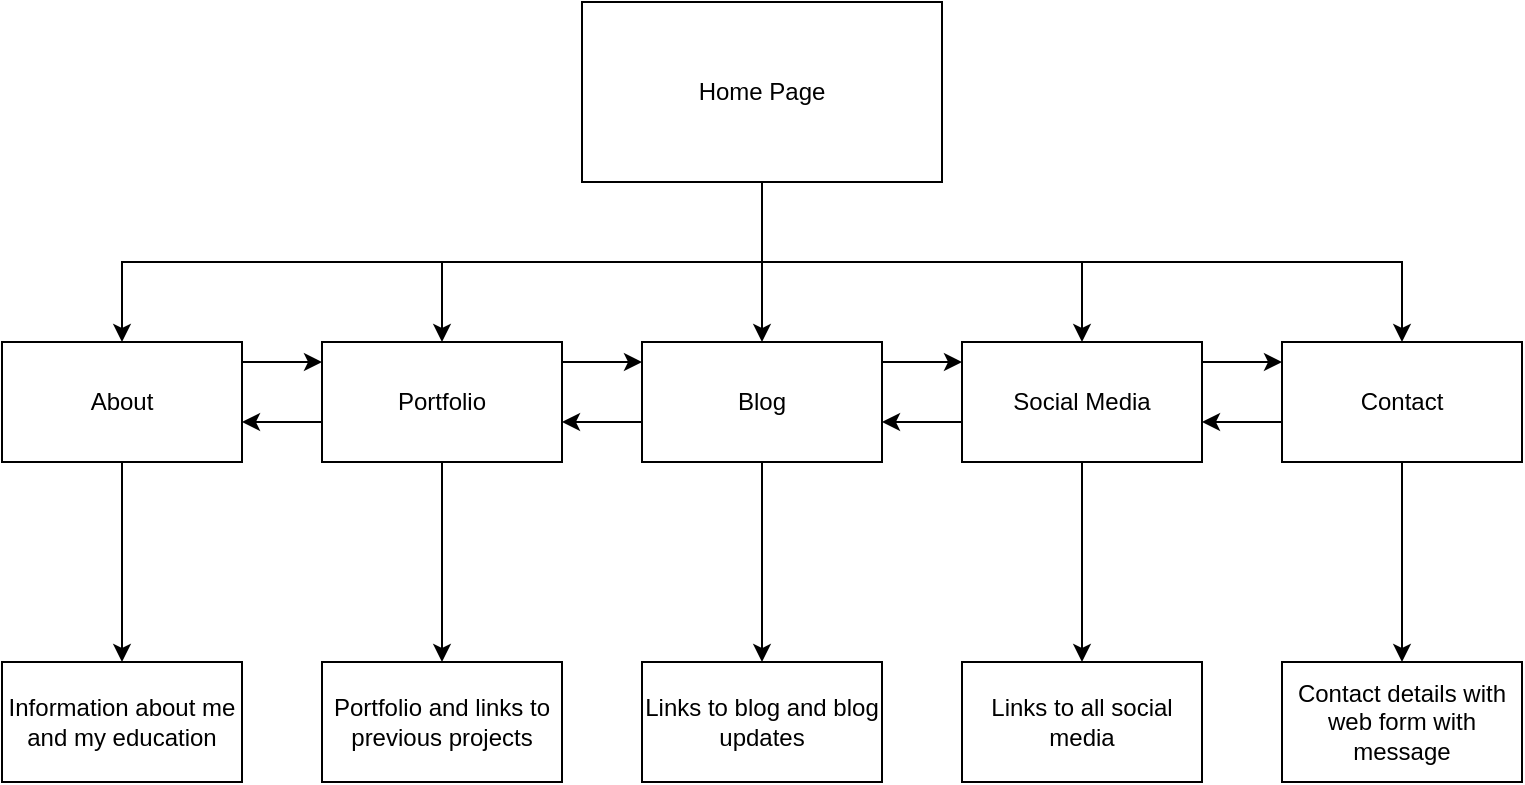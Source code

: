<mxfile version="21.0.6" type="device"><diagram name="Page-1" id="7ll0j7WX7Zb5Wd9-LbMm"><mxGraphModel dx="1216" dy="809" grid="1" gridSize="10" guides="1" tooltips="1" connect="1" arrows="1" fold="1" page="1" pageScale="1" pageWidth="850" pageHeight="1100" math="0" shadow="0"><root><mxCell id="0"/><mxCell id="1" parent="0"/><mxCell id="akxMMImKSCQV5LxPMrzH-11" style="edgeStyle=orthogonalEdgeStyle;rounded=0;orthogonalLoop=1;jettySize=auto;html=1;exitX=0.5;exitY=1;exitDx=0;exitDy=0;entryX=0.5;entryY=0;entryDx=0;entryDy=0;" edge="1" parent="1" source="akxMMImKSCQV5LxPMrzH-1" target="akxMMImKSCQV5LxPMrzH-7"><mxGeometry relative="1" as="geometry"><Array as="points"><mxPoint x="420" y="160"/><mxPoint x="420" y="160"/></Array></mxGeometry></mxCell><mxCell id="akxMMImKSCQV5LxPMrzH-13" style="edgeStyle=orthogonalEdgeStyle;rounded=0;orthogonalLoop=1;jettySize=auto;html=1;exitX=0.5;exitY=1;exitDx=0;exitDy=0;" edge="1" parent="1" source="akxMMImKSCQV5LxPMrzH-1" target="akxMMImKSCQV5LxPMrzH-4"><mxGeometry relative="1" as="geometry"/></mxCell><mxCell id="akxMMImKSCQV5LxPMrzH-14" style="edgeStyle=orthogonalEdgeStyle;rounded=0;orthogonalLoop=1;jettySize=auto;html=1;exitX=0.5;exitY=1;exitDx=0;exitDy=0;entryX=0.5;entryY=0;entryDx=0;entryDy=0;" edge="1" parent="1" source="akxMMImKSCQV5LxPMrzH-1" target="akxMMImKSCQV5LxPMrzH-5"><mxGeometry relative="1" as="geometry"/></mxCell><mxCell id="akxMMImKSCQV5LxPMrzH-15" style="edgeStyle=orthogonalEdgeStyle;rounded=0;orthogonalLoop=1;jettySize=auto;html=1;exitX=0.5;exitY=1;exitDx=0;exitDy=0;entryX=0.5;entryY=0;entryDx=0;entryDy=0;" edge="1" parent="1" source="akxMMImKSCQV5LxPMrzH-1" target="akxMMImKSCQV5LxPMrzH-6"><mxGeometry relative="1" as="geometry"/></mxCell><mxCell id="akxMMImKSCQV5LxPMrzH-16" style="edgeStyle=orthogonalEdgeStyle;rounded=0;orthogonalLoop=1;jettySize=auto;html=1;exitX=0.5;exitY=1;exitDx=0;exitDy=0;" edge="1" parent="1" source="akxMMImKSCQV5LxPMrzH-1" target="akxMMImKSCQV5LxPMrzH-8"><mxGeometry relative="1" as="geometry"/></mxCell><mxCell id="akxMMImKSCQV5LxPMrzH-1" value="Home Page" style="rounded=0;whiteSpace=wrap;html=1;" vertex="1" parent="1"><mxGeometry x="330" y="30" width="180" height="90" as="geometry"/></mxCell><mxCell id="akxMMImKSCQV5LxPMrzH-25" value="" style="edgeStyle=orthogonalEdgeStyle;rounded=0;orthogonalLoop=1;jettySize=auto;html=1;" edge="1" parent="1" source="akxMMImKSCQV5LxPMrzH-4" target="akxMMImKSCQV5LxPMrzH-5"><mxGeometry relative="1" as="geometry"><Array as="points"><mxPoint x="180" y="240"/><mxPoint x="180" y="240"/></Array></mxGeometry></mxCell><mxCell id="akxMMImKSCQV5LxPMrzH-26" value="" style="edgeStyle=orthogonalEdgeStyle;rounded=0;orthogonalLoop=1;jettySize=auto;html=1;" edge="1" parent="1" source="akxMMImKSCQV5LxPMrzH-4" target="akxMMImKSCQV5LxPMrzH-7"><mxGeometry relative="1" as="geometry"><Array as="points"><mxPoint x="340" y="210"/><mxPoint x="340" y="210"/></Array></mxGeometry></mxCell><mxCell id="akxMMImKSCQV5LxPMrzH-37" value="" style="edgeStyle=orthogonalEdgeStyle;rounded=0;orthogonalLoop=1;jettySize=auto;html=1;" edge="1" parent="1" source="akxMMImKSCQV5LxPMrzH-4" target="akxMMImKSCQV5LxPMrzH-22"><mxGeometry relative="1" as="geometry"/></mxCell><mxCell id="akxMMImKSCQV5LxPMrzH-4" value="Portfolio" style="rounded=0;whiteSpace=wrap;html=1;" vertex="1" parent="1"><mxGeometry x="200" y="200" width="120" height="60" as="geometry"/></mxCell><mxCell id="akxMMImKSCQV5LxPMrzH-34" value="" style="edgeStyle=orthogonalEdgeStyle;rounded=0;orthogonalLoop=1;jettySize=auto;html=1;" edge="1" parent="1" source="akxMMImKSCQV5LxPMrzH-5" target="akxMMImKSCQV5LxPMrzH-4"><mxGeometry relative="1" as="geometry"><Array as="points"><mxPoint x="180" y="210"/><mxPoint x="180" y="210"/></Array></mxGeometry></mxCell><mxCell id="akxMMImKSCQV5LxPMrzH-36" value="" style="edgeStyle=orthogonalEdgeStyle;rounded=0;orthogonalLoop=1;jettySize=auto;html=1;" edge="1" parent="1" source="akxMMImKSCQV5LxPMrzH-5" target="akxMMImKSCQV5LxPMrzH-23"><mxGeometry relative="1" as="geometry"/></mxCell><mxCell id="akxMMImKSCQV5LxPMrzH-5" value="About" style="rounded=0;whiteSpace=wrap;html=1;" vertex="1" parent="1"><mxGeometry x="40" y="200" width="120" height="60" as="geometry"/></mxCell><mxCell id="akxMMImKSCQV5LxPMrzH-31" value="" style="edgeStyle=orthogonalEdgeStyle;rounded=0;orthogonalLoop=1;jettySize=auto;html=1;" edge="1" parent="1" source="akxMMImKSCQV5LxPMrzH-6" target="akxMMImKSCQV5LxPMrzH-8"><mxGeometry relative="1" as="geometry"><Array as="points"><mxPoint x="660" y="210"/><mxPoint x="660" y="210"/></Array></mxGeometry></mxCell><mxCell id="akxMMImKSCQV5LxPMrzH-33" value="" style="edgeStyle=orthogonalEdgeStyle;rounded=0;orthogonalLoop=1;jettySize=auto;html=1;" edge="1" parent="1" source="akxMMImKSCQV5LxPMrzH-6" target="akxMMImKSCQV5LxPMrzH-7"><mxGeometry relative="1" as="geometry"><Array as="points"><mxPoint x="500" y="240"/><mxPoint x="500" y="240"/></Array></mxGeometry></mxCell><mxCell id="akxMMImKSCQV5LxPMrzH-38" value="" style="edgeStyle=orthogonalEdgeStyle;rounded=0;orthogonalLoop=1;jettySize=auto;html=1;" edge="1" parent="1" source="akxMMImKSCQV5LxPMrzH-6" target="akxMMImKSCQV5LxPMrzH-20"><mxGeometry relative="1" as="geometry"/></mxCell><mxCell id="akxMMImKSCQV5LxPMrzH-6" value="Social Media" style="rounded=0;whiteSpace=wrap;html=1;" vertex="1" parent="1"><mxGeometry x="520" y="200" width="120" height="60" as="geometry"/></mxCell><mxCell id="akxMMImKSCQV5LxPMrzH-19" style="edgeStyle=orthogonalEdgeStyle;rounded=0;orthogonalLoop=1;jettySize=auto;html=1;exitX=0.5;exitY=1;exitDx=0;exitDy=0;entryX=0.5;entryY=0;entryDx=0;entryDy=0;" edge="1" parent="1" source="akxMMImKSCQV5LxPMrzH-7" target="akxMMImKSCQV5LxPMrzH-17"><mxGeometry relative="1" as="geometry"/></mxCell><mxCell id="akxMMImKSCQV5LxPMrzH-29" value="" style="edgeStyle=orthogonalEdgeStyle;rounded=0;orthogonalLoop=1;jettySize=auto;html=1;" edge="1" parent="1" source="akxMMImKSCQV5LxPMrzH-7" target="akxMMImKSCQV5LxPMrzH-4"><mxGeometry relative="1" as="geometry"><Array as="points"><mxPoint x="340" y="240"/><mxPoint x="340" y="240"/></Array></mxGeometry></mxCell><mxCell id="akxMMImKSCQV5LxPMrzH-30" value="" style="edgeStyle=orthogonalEdgeStyle;rounded=0;orthogonalLoop=1;jettySize=auto;html=1;" edge="1" parent="1" source="akxMMImKSCQV5LxPMrzH-7" target="akxMMImKSCQV5LxPMrzH-6"><mxGeometry relative="1" as="geometry"><Array as="points"><mxPoint x="500" y="210"/><mxPoint x="500" y="210"/></Array></mxGeometry></mxCell><mxCell id="akxMMImKSCQV5LxPMrzH-7" value="Blog" style="rounded=0;whiteSpace=wrap;html=1;" vertex="1" parent="1"><mxGeometry x="360" y="200" width="120" height="60" as="geometry"/></mxCell><mxCell id="akxMMImKSCQV5LxPMrzH-32" value="" style="edgeStyle=orthogonalEdgeStyle;rounded=0;orthogonalLoop=1;jettySize=auto;html=1;" edge="1" parent="1" source="akxMMImKSCQV5LxPMrzH-8" target="akxMMImKSCQV5LxPMrzH-6"><mxGeometry relative="1" as="geometry"><Array as="points"><mxPoint x="660" y="240"/><mxPoint x="660" y="240"/></Array></mxGeometry></mxCell><mxCell id="akxMMImKSCQV5LxPMrzH-39" value="" style="edgeStyle=orthogonalEdgeStyle;rounded=0;orthogonalLoop=1;jettySize=auto;html=1;" edge="1" parent="1" source="akxMMImKSCQV5LxPMrzH-8" target="akxMMImKSCQV5LxPMrzH-21"><mxGeometry relative="1" as="geometry"/></mxCell><mxCell id="akxMMImKSCQV5LxPMrzH-8" value="Contact" style="rounded=0;whiteSpace=wrap;html=1;" vertex="1" parent="1"><mxGeometry x="680" y="200" width="120" height="60" as="geometry"/></mxCell><mxCell id="akxMMImKSCQV5LxPMrzH-17" value="Links to blog and blog updates" style="rounded=0;whiteSpace=wrap;html=1;" vertex="1" parent="1"><mxGeometry x="360" y="360" width="120" height="60" as="geometry"/></mxCell><mxCell id="akxMMImKSCQV5LxPMrzH-20" value="Links to all social media" style="rounded=0;whiteSpace=wrap;html=1;" vertex="1" parent="1"><mxGeometry x="520" y="360" width="120" height="60" as="geometry"/></mxCell><mxCell id="akxMMImKSCQV5LxPMrzH-21" value="Contact details with web form with message" style="rounded=0;whiteSpace=wrap;html=1;" vertex="1" parent="1"><mxGeometry x="680" y="360" width="120" height="60" as="geometry"/></mxCell><mxCell id="akxMMImKSCQV5LxPMrzH-22" value="Portfolio and links to previous projects" style="rounded=0;whiteSpace=wrap;html=1;" vertex="1" parent="1"><mxGeometry x="200" y="360" width="120" height="60" as="geometry"/></mxCell><mxCell id="akxMMImKSCQV5LxPMrzH-23" value="Information about me and my education" style="rounded=0;whiteSpace=wrap;html=1;" vertex="1" parent="1"><mxGeometry x="40" y="360" width="120" height="60" as="geometry"/></mxCell></root></mxGraphModel></diagram></mxfile>